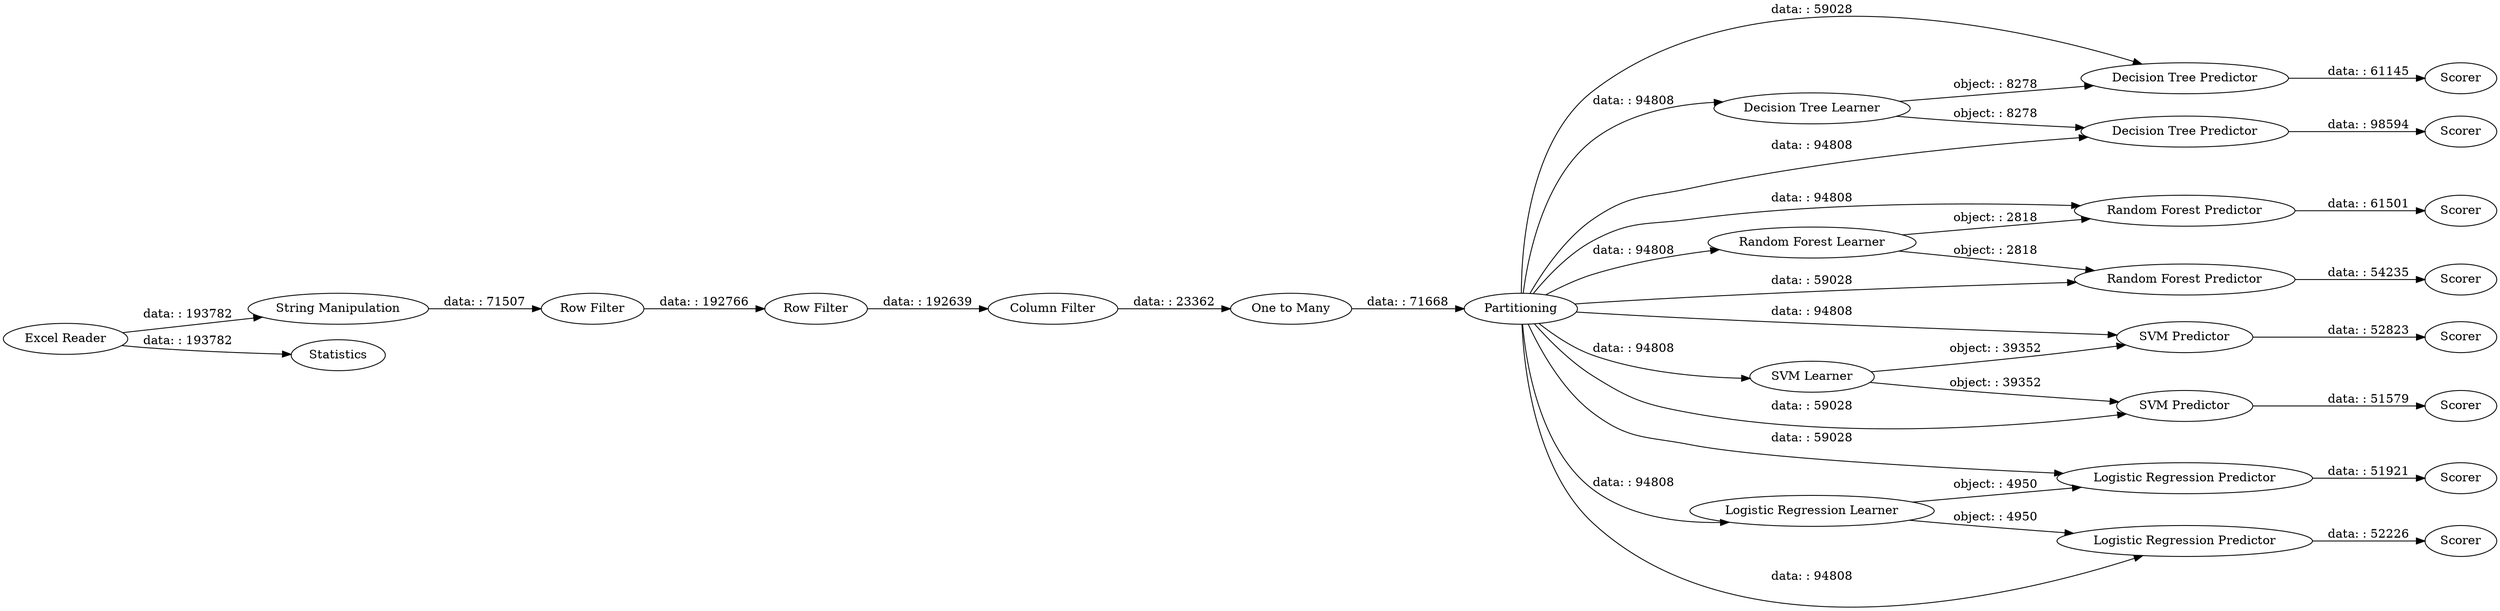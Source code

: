 digraph {
	"6528176703381528640_28" [label=Scorer]
	"6528176703381528640_13" [label=Scorer]
	"6528176703381528640_1" [label="Excel Reader"]
	"6528176703381528640_8" [label=Partitioning]
	"6528176703381528640_26" [label="Decision Tree Predictor"]
	"6528176703381528640_9" [label="Random Forest Learner"]
	"6528176703381528640_7" [label="Random Forest Predictor"]
	"6528176703381528640_20" [label="SVM Predictor"]
	"6528176703381528640_16" [label="Logistic Regression Predictor"]
	"6528176703381528640_2" [label="String Manipulation"]
	"6528176703381528640_17" [label=Scorer]
	"6528176703381528640_3" [label=Statistics]
	"6528176703381528640_15" [label="Logistic Regression Predictor"]
	"6528176703381528640_22" [label=Scorer]
	"6528176703381528640_21" [label="SVM Predictor"]
	"6528176703381528640_23" [label=Scorer]
	"6528176703381528640_19" [label="SVM Learner"]
	"6528176703381528640_24" [label="One to Many"]
	"6528176703381528640_27" [label="Decision Tree Predictor"]
	"6528176703381528640_5" [label="Row Filter"]
	"6528176703381528640_25" [label="Decision Tree Learner"]
	"6528176703381528640_11" [label="Random Forest Predictor"]
	"6528176703381528640_10" [label="Logistic Regression Learner"]
	"6528176703381528640_29" [label=Scorer]
	"6528176703381528640_18" [label=Scorer]
	"6528176703381528640_4" [label="Column Filter"]
	"6528176703381528640_14" [label=Scorer]
	"6528176703381528640_6" [label="Row Filter"]
	"6528176703381528640_8" -> "6528176703381528640_16" [label="data: : 59028"]
	"6528176703381528640_8" -> "6528176703381528640_21" [label="data: : 59028"]
	"6528176703381528640_5" -> "6528176703381528640_6" [label="data: : 192766"]
	"6528176703381528640_9" -> "6528176703381528640_11" [label="object: : 2818"]
	"6528176703381528640_21" -> "6528176703381528640_22" [label="data: : 51579"]
	"6528176703381528640_19" -> "6528176703381528640_21" [label="object: : 39352"]
	"6528176703381528640_8" -> "6528176703381528640_15" [label="data: : 94808"]
	"6528176703381528640_11" -> "6528176703381528640_13" [label="data: : 54235"]
	"6528176703381528640_8" -> "6528176703381528640_25" [label="data: : 94808"]
	"6528176703381528640_9" -> "6528176703381528640_7" [label="object: : 2818"]
	"6528176703381528640_8" -> "6528176703381528640_10" [label="data: : 94808"]
	"6528176703381528640_25" -> "6528176703381528640_27" [label="object: : 8278"]
	"6528176703381528640_8" -> "6528176703381528640_27" [label="data: : 59028"]
	"6528176703381528640_26" -> "6528176703381528640_29" [label="data: : 98594"]
	"6528176703381528640_24" -> "6528176703381528640_8" [label="data: : 71668"]
	"6528176703381528640_15" -> "6528176703381528640_18" [label="data: : 52226"]
	"6528176703381528640_16" -> "6528176703381528640_17" [label="data: : 51921"]
	"6528176703381528640_8" -> "6528176703381528640_9" [label="data: : 94808"]
	"6528176703381528640_8" -> "6528176703381528640_20" [label="data: : 94808"]
	"6528176703381528640_19" -> "6528176703381528640_20" [label="object: : 39352"]
	"6528176703381528640_25" -> "6528176703381528640_26" [label="object: : 8278"]
	"6528176703381528640_4" -> "6528176703381528640_24" [label="data: : 23362"]
	"6528176703381528640_27" -> "6528176703381528640_28" [label="data: : 61145"]
	"6528176703381528640_8" -> "6528176703381528640_11" [label="data: : 59028"]
	"6528176703381528640_8" -> "6528176703381528640_26" [label="data: : 94808"]
	"6528176703381528640_20" -> "6528176703381528640_23" [label="data: : 52823"]
	"6528176703381528640_10" -> "6528176703381528640_16" [label="object: : 4950"]
	"6528176703381528640_6" -> "6528176703381528640_4" [label="data: : 192639"]
	"6528176703381528640_1" -> "6528176703381528640_2" [label="data: : 193782"]
	"6528176703381528640_1" -> "6528176703381528640_3" [label="data: : 193782"]
	"6528176703381528640_7" -> "6528176703381528640_14" [label="data: : 61501"]
	"6528176703381528640_10" -> "6528176703381528640_15" [label="object: : 4950"]
	"6528176703381528640_8" -> "6528176703381528640_7" [label="data: : 94808"]
	"6528176703381528640_8" -> "6528176703381528640_19" [label="data: : 94808"]
	"6528176703381528640_2" -> "6528176703381528640_5" [label="data: : 71507"]
	rankdir=LR
}
